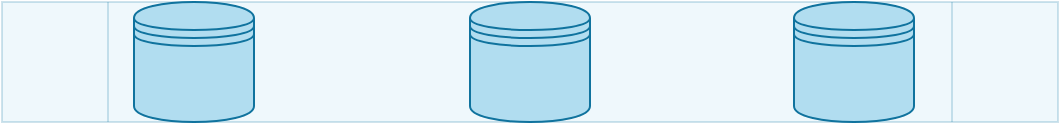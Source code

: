 <mxfile version="14.0.1" type="github">
  <diagram id="W7F-pXb3L-fyUlym3gCN" name="Page-1">
    <mxGraphModel dx="1229" dy="580" grid="1" gridSize="22" guides="1" tooltips="1" connect="1" arrows="1" fold="1" page="1" pageScale="1" pageWidth="2339" pageHeight="3300" background="none" math="0" shadow="0">
      <root>
        <mxCell id="0" />
        <mxCell id="1" parent="0" />
        <mxCell id="Of2m18KN_05nrdPBPuww-5" value="" style="shape=process;whiteSpace=wrap;html=1;backgroundOutline=1;fillColor=#b1ddf0;strokeColor=#10739e;opacity=20;" vertex="1" parent="1">
          <mxGeometry x="264" y="988" width="528" height="60" as="geometry" />
        </mxCell>
        <mxCell id="Of2m18KN_05nrdPBPuww-6" value="" style="shape=datastore;whiteSpace=wrap;html=1;fillColor=#b1ddf0;strokeColor=#10739e;" vertex="1" parent="1">
          <mxGeometry x="330" y="988" width="60" height="60" as="geometry" />
        </mxCell>
        <mxCell id="Of2m18KN_05nrdPBPuww-7" value="" style="shape=datastore;whiteSpace=wrap;html=1;fillColor=#b1ddf0;strokeColor=#10739e;" vertex="1" parent="1">
          <mxGeometry x="498" y="988" width="60" height="60" as="geometry" />
        </mxCell>
        <mxCell id="Of2m18KN_05nrdPBPuww-8" value="" style="shape=datastore;whiteSpace=wrap;html=1;fillColor=#b1ddf0;strokeColor=#10739e;" vertex="1" parent="1">
          <mxGeometry x="660" y="988" width="60" height="60" as="geometry" />
        </mxCell>
      </root>
    </mxGraphModel>
  </diagram>
</mxfile>
